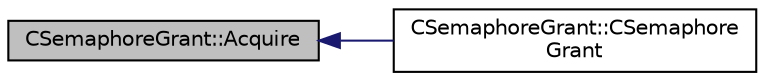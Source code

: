 digraph "CSemaphoreGrant::Acquire"
{
  edge [fontname="Helvetica",fontsize="10",labelfontname="Helvetica",labelfontsize="10"];
  node [fontname="Helvetica",fontsize="10",shape=record];
  rankdir="LR";
  Node14 [label="CSemaphoreGrant::Acquire",height=0.2,width=0.4,color="black", fillcolor="grey75", style="filled", fontcolor="black"];
  Node14 -> Node15 [dir="back",color="midnightblue",fontsize="10",style="solid",fontname="Helvetica"];
  Node15 [label="CSemaphoreGrant::CSemaphore\lGrant",height=0.2,width=0.4,color="black", fillcolor="white", style="filled",URL="$class_c_semaphore_grant.html#a5998c457c7c223a8257166161d12b355"];
}
